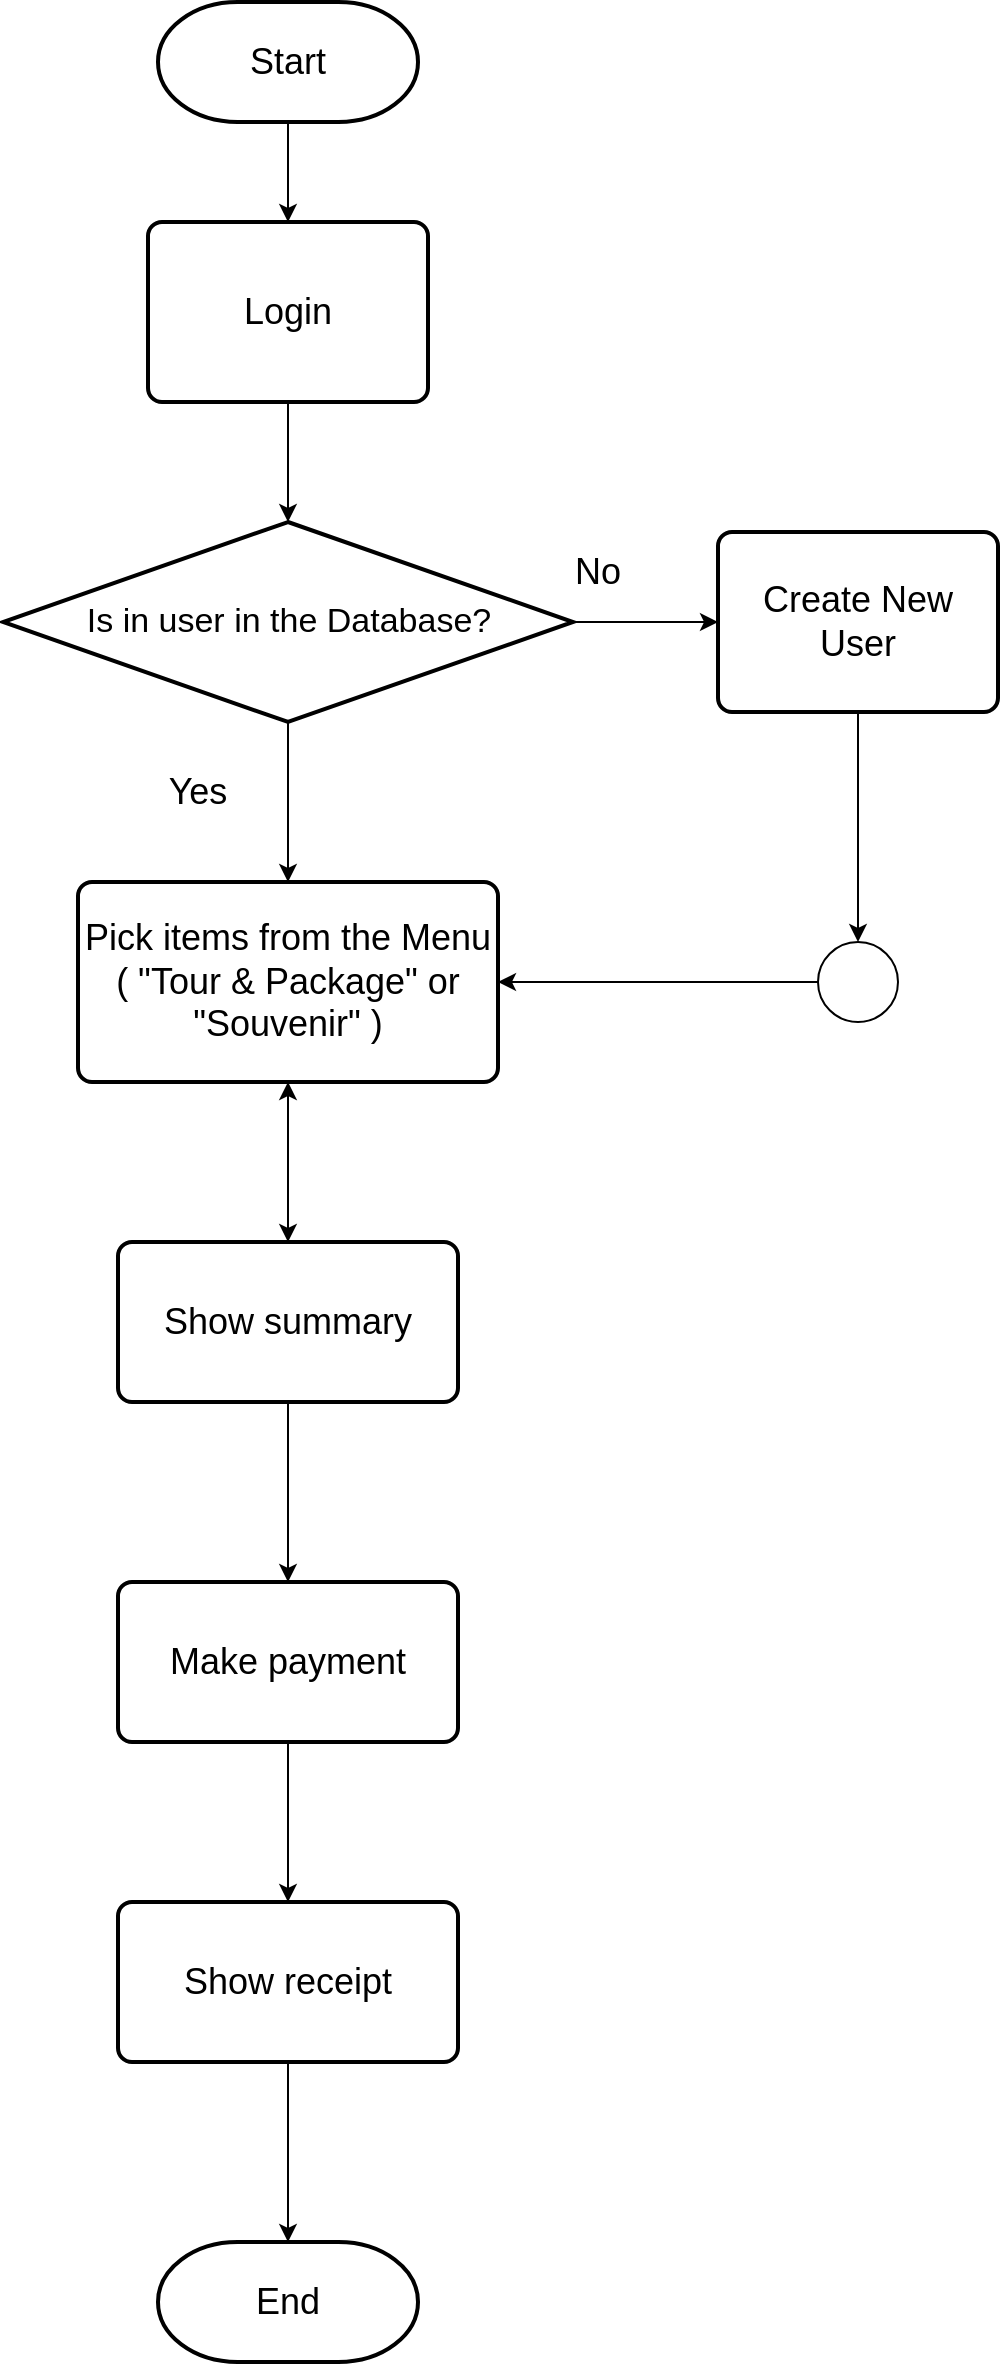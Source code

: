 <mxfile version="22.1.18" type="github">
  <diagram name="Page-1" id="BrWyUh9fMqHQ_6g5dJx_">
    <mxGraphModel dx="2204" dy="1594" grid="1" gridSize="10" guides="1" tooltips="1" connect="1" arrows="1" fold="1" page="1" pageScale="1" pageWidth="850" pageHeight="1100" math="0" shadow="0">
      <root>
        <mxCell id="0" />
        <mxCell id="1" parent="0" />
        <mxCell id="jd8y6deY16W5o_fFu1Fm-11" value="" style="edgeStyle=orthogonalEdgeStyle;rounded=0;orthogonalLoop=1;jettySize=auto;html=1;" edge="1" parent="1" source="jd8y6deY16W5o_fFu1Fm-1" target="jd8y6deY16W5o_fFu1Fm-10">
          <mxGeometry relative="1" as="geometry" />
        </mxCell>
        <mxCell id="jd8y6deY16W5o_fFu1Fm-14" value="" style="edgeStyle=orthogonalEdgeStyle;rounded=0;orthogonalLoop=1;jettySize=auto;html=1;" edge="1" parent="1" source="jd8y6deY16W5o_fFu1Fm-1" target="jd8y6deY16W5o_fFu1Fm-13">
          <mxGeometry relative="1" as="geometry" />
        </mxCell>
        <mxCell id="jd8y6deY16W5o_fFu1Fm-1" value="&lt;font style=&quot;font-size: 17px;&quot;&gt;Is in user in the Database?&lt;/font&gt;" style="strokeWidth=2;html=1;shape=mxgraph.flowchart.decision;whiteSpace=wrap;" vertex="1" parent="1">
          <mxGeometry x="232.5" y="280" width="285" height="100" as="geometry" />
        </mxCell>
        <mxCell id="jd8y6deY16W5o_fFu1Fm-6" value="" style="edgeStyle=orthogonalEdgeStyle;rounded=0;orthogonalLoop=1;jettySize=auto;html=1;" edge="1" parent="1" source="jd8y6deY16W5o_fFu1Fm-3" target="jd8y6deY16W5o_fFu1Fm-1">
          <mxGeometry relative="1" as="geometry" />
        </mxCell>
        <mxCell id="jd8y6deY16W5o_fFu1Fm-3" value="&lt;font style=&quot;font-size: 18px;&quot;&gt;Login&lt;/font&gt;" style="rounded=1;whiteSpace=wrap;html=1;absoluteArcSize=1;arcSize=14;strokeWidth=2;" vertex="1" parent="1">
          <mxGeometry x="305" y="130" width="140" height="90" as="geometry" />
        </mxCell>
        <mxCell id="jd8y6deY16W5o_fFu1Fm-5" value="" style="edgeStyle=orthogonalEdgeStyle;rounded=0;orthogonalLoop=1;jettySize=auto;html=1;" edge="1" parent="1" source="jd8y6deY16W5o_fFu1Fm-4" target="jd8y6deY16W5o_fFu1Fm-3">
          <mxGeometry relative="1" as="geometry" />
        </mxCell>
        <mxCell id="jd8y6deY16W5o_fFu1Fm-4" value="&lt;font style=&quot;font-size: 18px;&quot;&gt;Start&lt;/font&gt;" style="strokeWidth=2;html=1;shape=mxgraph.flowchart.terminator;whiteSpace=wrap;" vertex="1" parent="1">
          <mxGeometry x="310" y="20" width="130" height="60" as="geometry" />
        </mxCell>
        <mxCell id="jd8y6deY16W5o_fFu1Fm-9" value="&lt;font style=&quot;font-size: 18px;&quot;&gt;End&lt;/font&gt;" style="strokeWidth=2;html=1;shape=mxgraph.flowchart.terminator;whiteSpace=wrap;" vertex="1" parent="1">
          <mxGeometry x="310" y="1140" width="130" height="60" as="geometry" />
        </mxCell>
        <mxCell id="jd8y6deY16W5o_fFu1Fm-16" value="" style="edgeStyle=orthogonalEdgeStyle;rounded=0;orthogonalLoop=1;jettySize=auto;html=1;" edge="1" parent="1" source="jd8y6deY16W5o_fFu1Fm-10" target="jd8y6deY16W5o_fFu1Fm-15">
          <mxGeometry relative="1" as="geometry" />
        </mxCell>
        <mxCell id="jd8y6deY16W5o_fFu1Fm-10" value="&lt;font style=&quot;font-size: 18px;&quot;&gt;Create New User&lt;/font&gt;" style="rounded=1;whiteSpace=wrap;html=1;absoluteArcSize=1;arcSize=14;strokeWidth=2;" vertex="1" parent="1">
          <mxGeometry x="590" y="285" width="140" height="90" as="geometry" />
        </mxCell>
        <mxCell id="jd8y6deY16W5o_fFu1Fm-21" value="" style="edgeStyle=orthogonalEdgeStyle;rounded=0;orthogonalLoop=1;jettySize=auto;html=1;" edge="1" parent="1" source="jd8y6deY16W5o_fFu1Fm-13" target="jd8y6deY16W5o_fFu1Fm-20">
          <mxGeometry relative="1" as="geometry" />
        </mxCell>
        <mxCell id="jd8y6deY16W5o_fFu1Fm-13" value="&lt;font style=&quot;font-size: 18px;&quot;&gt;Pick items from the Menu ( &quot;Tour &amp;amp; Package&quot; or &quot;Souvenir&quot; )&lt;/font&gt;" style="rounded=1;whiteSpace=wrap;html=1;absoluteArcSize=1;arcSize=14;strokeWidth=2;" vertex="1" parent="1">
          <mxGeometry x="270" y="460" width="210" height="100" as="geometry" />
        </mxCell>
        <mxCell id="jd8y6deY16W5o_fFu1Fm-17" style="edgeStyle=orthogonalEdgeStyle;rounded=0;orthogonalLoop=1;jettySize=auto;html=1;entryX=1;entryY=0.5;entryDx=0;entryDy=0;" edge="1" parent="1" source="jd8y6deY16W5o_fFu1Fm-15" target="jd8y6deY16W5o_fFu1Fm-13">
          <mxGeometry relative="1" as="geometry" />
        </mxCell>
        <mxCell id="jd8y6deY16W5o_fFu1Fm-15" value="" style="verticalLabelPosition=bottom;verticalAlign=top;html=1;shape=mxgraph.flowchart.on-page_reference;" vertex="1" parent="1">
          <mxGeometry x="640" y="490" width="40" height="40" as="geometry" />
        </mxCell>
        <mxCell id="jd8y6deY16W5o_fFu1Fm-18" value="&lt;font style=&quot;font-size: 18px;&quot;&gt;No&lt;/font&gt;" style="text;html=1;strokeColor=none;fillColor=none;align=center;verticalAlign=middle;whiteSpace=wrap;rounded=0;" vertex="1" parent="1">
          <mxGeometry x="500" y="290" width="60" height="30" as="geometry" />
        </mxCell>
        <mxCell id="jd8y6deY16W5o_fFu1Fm-19" value="&lt;font style=&quot;font-size: 18px;&quot;&gt;Yes&lt;/font&gt;" style="text;html=1;strokeColor=none;fillColor=none;align=center;verticalAlign=middle;whiteSpace=wrap;rounded=0;" vertex="1" parent="1">
          <mxGeometry x="300" y="400" width="60" height="30" as="geometry" />
        </mxCell>
        <mxCell id="jd8y6deY16W5o_fFu1Fm-23" value="" style="edgeStyle=orthogonalEdgeStyle;rounded=0;orthogonalLoop=1;jettySize=auto;html=1;" edge="1" parent="1" source="jd8y6deY16W5o_fFu1Fm-20" target="jd8y6deY16W5o_fFu1Fm-13">
          <mxGeometry relative="1" as="geometry" />
        </mxCell>
        <mxCell id="jd8y6deY16W5o_fFu1Fm-24" value="" style="edgeStyle=orthogonalEdgeStyle;rounded=0;orthogonalLoop=1;jettySize=auto;html=1;" edge="1" parent="1" source="jd8y6deY16W5o_fFu1Fm-20" target="jd8y6deY16W5o_fFu1Fm-22">
          <mxGeometry relative="1" as="geometry" />
        </mxCell>
        <mxCell id="jd8y6deY16W5o_fFu1Fm-20" value="&lt;font style=&quot;font-size: 18px;&quot;&gt;Show summary&lt;/font&gt;" style="rounded=1;whiteSpace=wrap;html=1;absoluteArcSize=1;arcSize=14;strokeWidth=2;" vertex="1" parent="1">
          <mxGeometry x="290" y="640" width="170" height="80" as="geometry" />
        </mxCell>
        <mxCell id="jd8y6deY16W5o_fFu1Fm-26" value="" style="edgeStyle=orthogonalEdgeStyle;rounded=0;orthogonalLoop=1;jettySize=auto;html=1;" edge="1" parent="1" source="jd8y6deY16W5o_fFu1Fm-22" target="jd8y6deY16W5o_fFu1Fm-25">
          <mxGeometry relative="1" as="geometry" />
        </mxCell>
        <mxCell id="jd8y6deY16W5o_fFu1Fm-22" value="&lt;font style=&quot;font-size: 18px;&quot;&gt;Make payment&lt;/font&gt;" style="rounded=1;whiteSpace=wrap;html=1;absoluteArcSize=1;arcSize=14;strokeWidth=2;" vertex="1" parent="1">
          <mxGeometry x="290" y="810" width="170" height="80" as="geometry" />
        </mxCell>
        <mxCell id="jd8y6deY16W5o_fFu1Fm-27" value="" style="edgeStyle=orthogonalEdgeStyle;rounded=0;orthogonalLoop=1;jettySize=auto;html=1;" edge="1" parent="1" source="jd8y6deY16W5o_fFu1Fm-25" target="jd8y6deY16W5o_fFu1Fm-9">
          <mxGeometry relative="1" as="geometry" />
        </mxCell>
        <mxCell id="jd8y6deY16W5o_fFu1Fm-25" value="&lt;font style=&quot;font-size: 18px;&quot;&gt;Show receipt&lt;/font&gt;" style="rounded=1;whiteSpace=wrap;html=1;absoluteArcSize=1;arcSize=14;strokeWidth=2;" vertex="1" parent="1">
          <mxGeometry x="290" y="970" width="170" height="80" as="geometry" />
        </mxCell>
      </root>
    </mxGraphModel>
  </diagram>
</mxfile>
